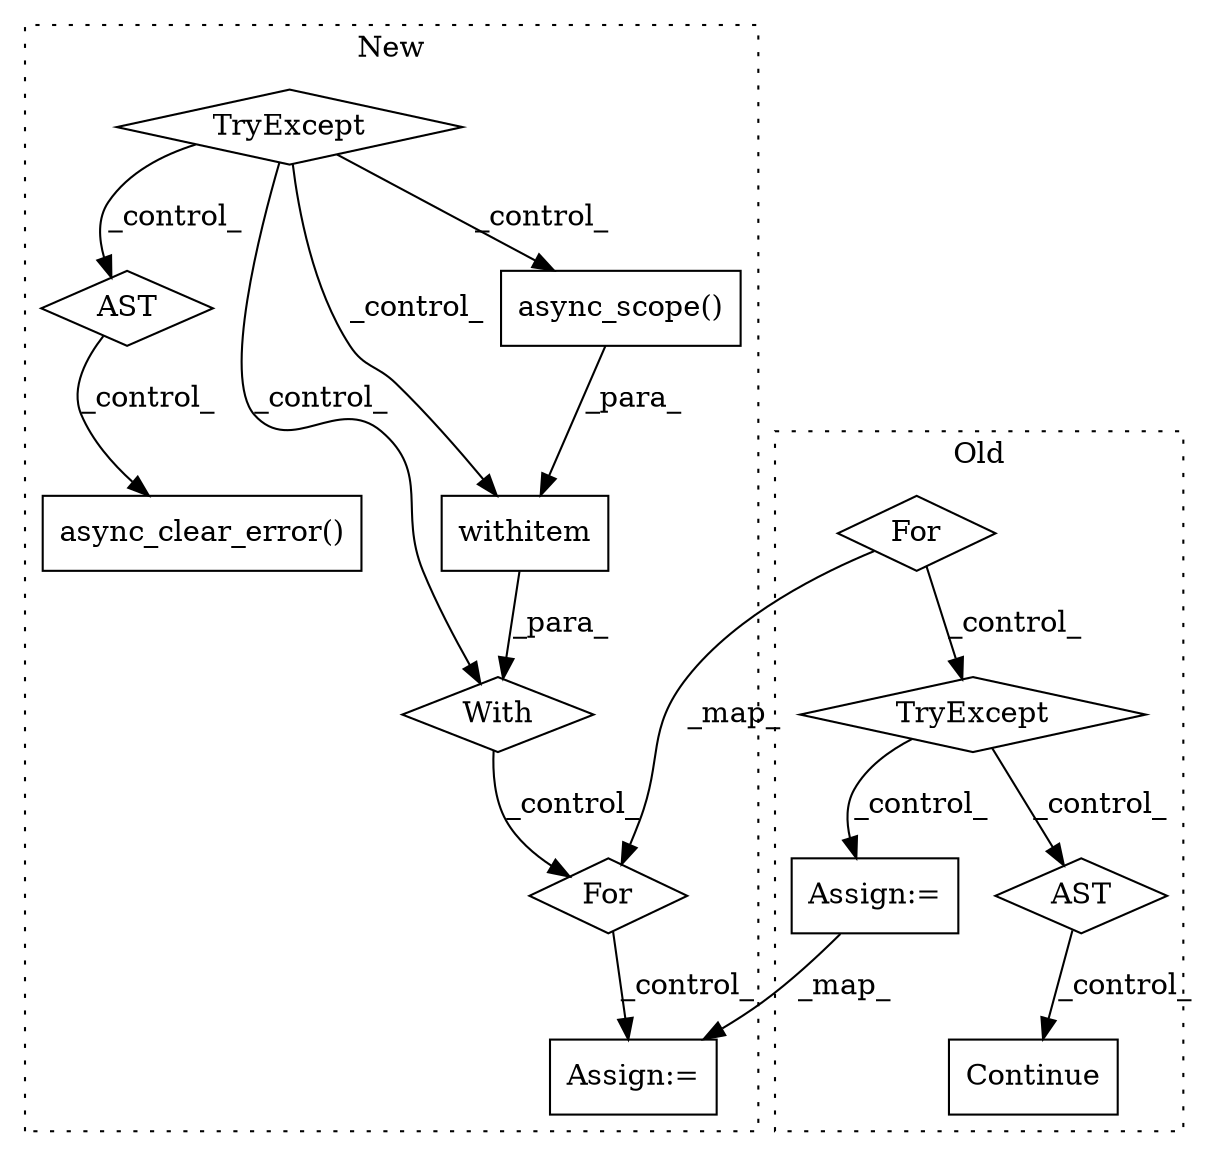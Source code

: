 digraph G {
subgraph cluster0 {
1 [label="Continue" a="43" s="22777" l="8" shape="box"];
4 [label="AST" a="2" s="22733,0" l="7,0" shape="diamond"];
5 [label="TryExcept" a="71" s="22599" l="15" shape="diamond"];
9 [label="For" a="107" s="22341,22388" l="4,10" shape="diamond"];
13 [label="Assign:=" a="68" s="22691" l="3" shape="box"];
label = "Old";
style="dotted";
}
subgraph cluster1 {
2 [label="TryExcept" a="71" s="22486" l="13" shape="diamond"];
3 [label="AST" a="2" s="23319,0" l="7,0" shape="diamond"];
6 [label="With" a="39" s="22499,22506" l="5,39" shape="diamond"];
7 [label="withitem" a="49" s="22504" l="2" shape="box"];
8 [label="For" a="107" s="22545,22592" l="4,14" shape="diamond"];
10 [label="async_clear_error()" a="75" s="23378" l="35" shape="box"];
11 [label="async_scope()" a="75" s="22504" l="29" shape="box"];
12 [label="Assign:=" a="68" s="22902" l="3" shape="box"];
label = "New";
style="dotted";
}
2 -> 11 [label="_control_"];
2 -> 6 [label="_control_"];
2 -> 7 [label="_control_"];
2 -> 3 [label="_control_"];
3 -> 10 [label="_control_"];
4 -> 1 [label="_control_"];
5 -> 4 [label="_control_"];
5 -> 13 [label="_control_"];
6 -> 8 [label="_control_"];
7 -> 6 [label="_para_"];
8 -> 12 [label="_control_"];
9 -> 5 [label="_control_"];
9 -> 8 [label="_map_"];
11 -> 7 [label="_para_"];
13 -> 12 [label="_map_"];
}